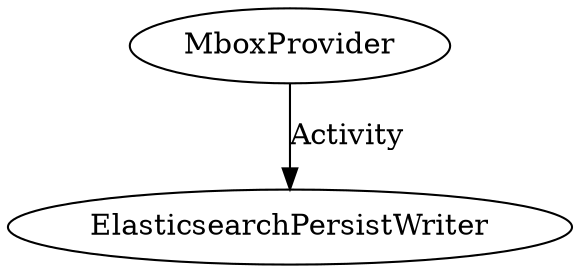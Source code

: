 digraph g {

  //providers
  MboxProvider [label="MboxProvider"];

  //stream
  MboxProvider -> ElasticsearchPersistWriter [label="Activity"];
}